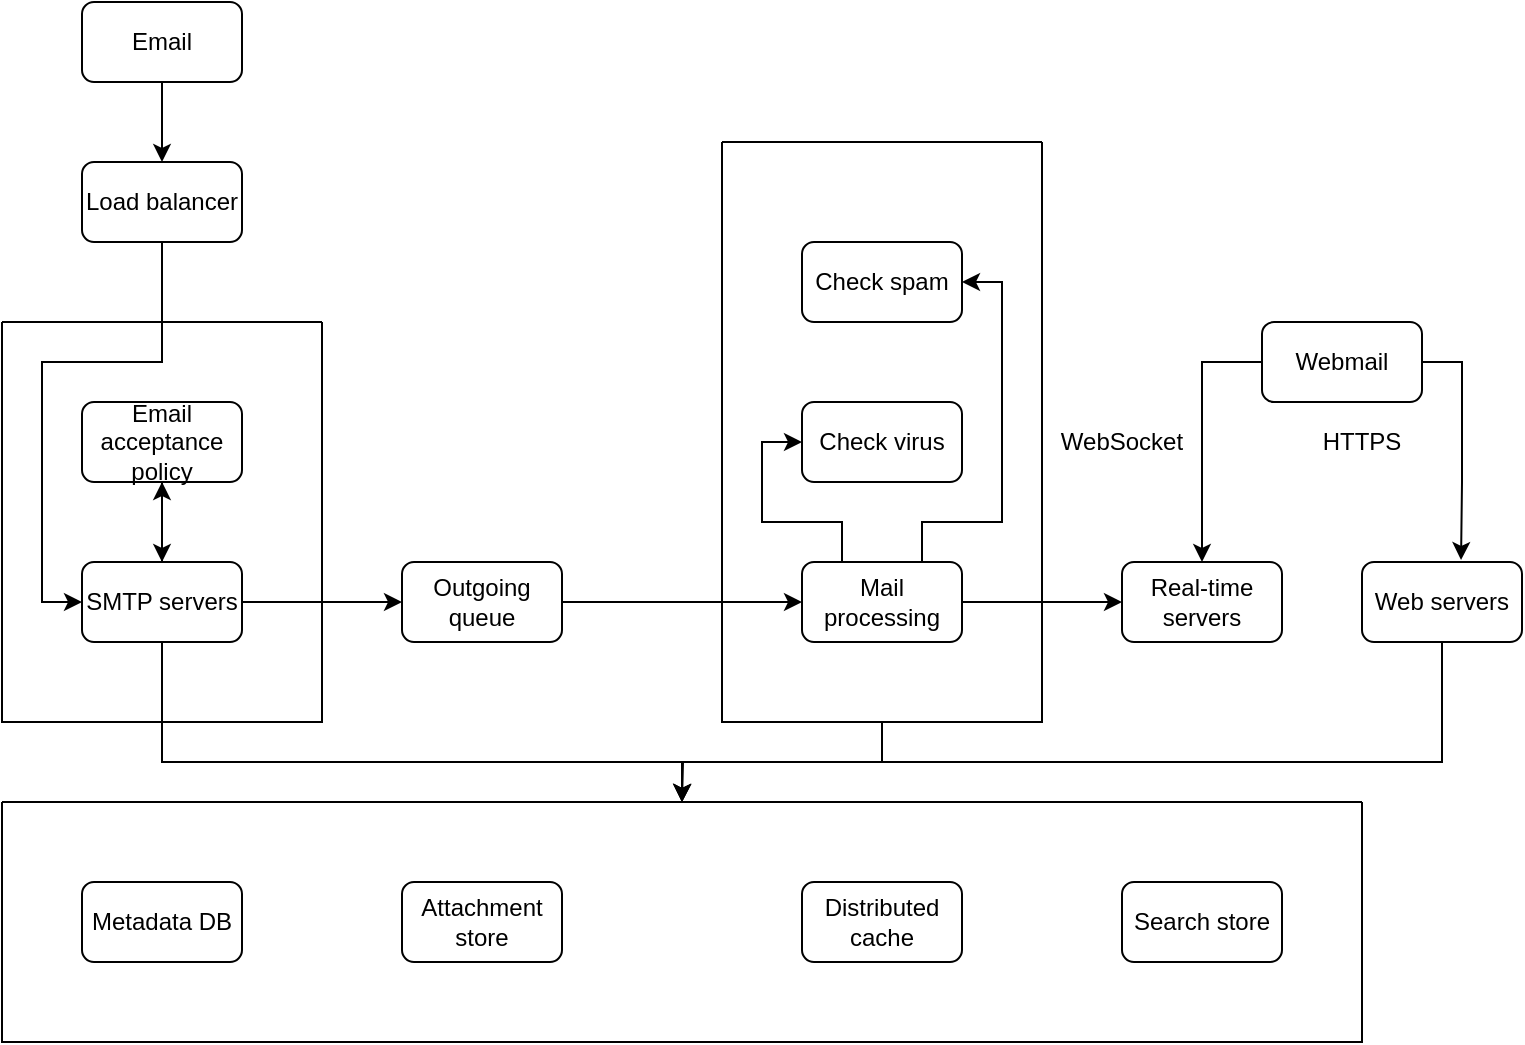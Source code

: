 <mxfile version="24.3.1" type="device">
  <diagram id="YrfzH3xwVrYN7FTBeiER" name="Page-1">
    <mxGraphModel dx="882" dy="578" grid="1" gridSize="10" guides="1" tooltips="1" connect="1" arrows="1" fold="1" page="1" pageScale="1" pageWidth="850" pageHeight="1100" math="0" shadow="0">
      <root>
        <mxCell id="0" />
        <mxCell id="1" parent="0" />
        <mxCell id="W2C-pqZ3fu2_AHB15Ob1-2" value="Metadata DB" style="rounded=1;whiteSpace=wrap;html=1;" parent="1" vertex="1">
          <mxGeometry x="120" y="480" width="80" height="40" as="geometry" />
        </mxCell>
        <mxCell id="W2C-pqZ3fu2_AHB15Ob1-3" value="Attachment store" style="rounded=1;whiteSpace=wrap;html=1;" parent="1" vertex="1">
          <mxGeometry x="280" y="480" width="80" height="40" as="geometry" />
        </mxCell>
        <mxCell id="W2C-pqZ3fu2_AHB15Ob1-4" value="Distributed cache" style="rounded=1;whiteSpace=wrap;html=1;" parent="1" vertex="1">
          <mxGeometry x="480" y="480" width="80" height="40" as="geometry" />
        </mxCell>
        <mxCell id="W2C-pqZ3fu2_AHB15Ob1-5" value="Search store" style="rounded=1;whiteSpace=wrap;html=1;" parent="1" vertex="1">
          <mxGeometry x="640" y="480" width="80" height="40" as="geometry" />
        </mxCell>
        <mxCell id="W2C-pqZ3fu2_AHB15Ob1-12" value="" style="swimlane;startSize=0;" parent="1" vertex="1">
          <mxGeometry x="80" y="440" width="680" height="120" as="geometry" />
        </mxCell>
        <mxCell id="EYAoF9VQQBNejwMc4ofB-10" style="edgeStyle=orthogonalEdgeStyle;rounded=0;orthogonalLoop=1;jettySize=auto;html=1;exitX=0.5;exitY=1;exitDx=0;exitDy=0;entryX=0.5;entryY=0;entryDx=0;entryDy=0;" parent="1" source="EYAoF9VQQBNejwMc4ofB-1" target="EYAoF9VQQBNejwMc4ofB-2" edge="1">
          <mxGeometry relative="1" as="geometry" />
        </mxCell>
        <mxCell id="EYAoF9VQQBNejwMc4ofB-1" value="Email acceptance policy" style="rounded=1;whiteSpace=wrap;html=1;" parent="1" vertex="1">
          <mxGeometry x="120" y="240" width="80" height="40" as="geometry" />
        </mxCell>
        <mxCell id="8WxYDBLnWtcnO8M_j0uD-5" style="edgeStyle=orthogonalEdgeStyle;rounded=0;orthogonalLoop=1;jettySize=auto;html=1;exitX=1;exitY=0.5;exitDx=0;exitDy=0;entryX=0;entryY=0.5;entryDx=0;entryDy=0;" edge="1" parent="1" source="EYAoF9VQQBNejwMc4ofB-2" target="EYAoF9VQQBNejwMc4ofB-5">
          <mxGeometry relative="1" as="geometry" />
        </mxCell>
        <mxCell id="8WxYDBLnWtcnO8M_j0uD-6" style="edgeStyle=orthogonalEdgeStyle;rounded=0;orthogonalLoop=1;jettySize=auto;html=1;exitX=0.5;exitY=1;exitDx=0;exitDy=0;entryX=0.5;entryY=0;entryDx=0;entryDy=0;" edge="1" parent="1" source="EYAoF9VQQBNejwMc4ofB-2" target="W2C-pqZ3fu2_AHB15Ob1-12">
          <mxGeometry relative="1" as="geometry">
            <Array as="points">
              <mxPoint x="160" y="420" />
              <mxPoint x="420" y="420" />
            </Array>
          </mxGeometry>
        </mxCell>
        <mxCell id="8WxYDBLnWtcnO8M_j0uD-42" style="edgeStyle=orthogonalEdgeStyle;rounded=0;orthogonalLoop=1;jettySize=auto;html=1;exitX=0.5;exitY=0;exitDx=0;exitDy=0;entryX=0.5;entryY=1;entryDx=0;entryDy=0;" edge="1" parent="1" source="EYAoF9VQQBNejwMc4ofB-2" target="EYAoF9VQQBNejwMc4ofB-1">
          <mxGeometry relative="1" as="geometry" />
        </mxCell>
        <mxCell id="EYAoF9VQQBNejwMc4ofB-2" value="SMTP servers" style="rounded=1;whiteSpace=wrap;html=1;" parent="1" vertex="1">
          <mxGeometry x="120" y="320" width="80" height="40" as="geometry" />
        </mxCell>
        <mxCell id="EYAoF9VQQBNejwMc4ofB-19" style="edgeStyle=orthogonalEdgeStyle;rounded=0;orthogonalLoop=1;jettySize=auto;html=1;exitX=1;exitY=0.5;exitDx=0;exitDy=0;entryX=0;entryY=0.5;entryDx=0;entryDy=0;" parent="1" source="EYAoF9VQQBNejwMc4ofB-5" target="EYAoF9VQQBNejwMc4ofB-18" edge="1">
          <mxGeometry relative="1" as="geometry" />
        </mxCell>
        <mxCell id="EYAoF9VQQBNejwMc4ofB-5" value="Outgoing queue" style="rounded=1;whiteSpace=wrap;html=1;" parent="1" vertex="1">
          <mxGeometry x="280" y="320" width="80" height="40" as="geometry" />
        </mxCell>
        <mxCell id="EYAoF9VQQBNejwMc4ofB-26" style="edgeStyle=orthogonalEdgeStyle;rounded=0;orthogonalLoop=1;jettySize=auto;html=1;exitX=0.5;exitY=1;exitDx=0;exitDy=0;" parent="1" source="EYAoF9VQQBNejwMc4ofB-11" edge="1">
          <mxGeometry relative="1" as="geometry">
            <mxPoint x="420" y="440" as="targetPoint" />
          </mxGeometry>
        </mxCell>
        <mxCell id="EYAoF9VQQBNejwMc4ofB-11" value="" style="swimlane;startSize=0;" parent="1" vertex="1">
          <mxGeometry x="440" y="110" width="160" height="290" as="geometry" />
        </mxCell>
        <mxCell id="EYAoF9VQQBNejwMc4ofB-13" value="Check virus" style="rounded=1;whiteSpace=wrap;html=1;" parent="EYAoF9VQQBNejwMc4ofB-11" vertex="1">
          <mxGeometry x="40" y="130" width="80" height="40" as="geometry" />
        </mxCell>
        <mxCell id="EYAoF9VQQBNejwMc4ofB-14" value="Check spam" style="rounded=1;whiteSpace=wrap;html=1;" parent="EYAoF9VQQBNejwMc4ofB-11" vertex="1">
          <mxGeometry x="40" y="50" width="80" height="40" as="geometry" />
        </mxCell>
        <mxCell id="8WxYDBLnWtcnO8M_j0uD-1" style="edgeStyle=orthogonalEdgeStyle;rounded=0;orthogonalLoop=1;jettySize=auto;html=1;exitX=0.25;exitY=0;exitDx=0;exitDy=0;entryX=0;entryY=0.5;entryDx=0;entryDy=0;" edge="1" parent="EYAoF9VQQBNejwMc4ofB-11" source="EYAoF9VQQBNejwMc4ofB-18" target="EYAoF9VQQBNejwMc4ofB-13">
          <mxGeometry relative="1" as="geometry" />
        </mxCell>
        <mxCell id="8WxYDBLnWtcnO8M_j0uD-3" style="edgeStyle=orthogonalEdgeStyle;rounded=0;orthogonalLoop=1;jettySize=auto;html=1;exitX=0.75;exitY=0;exitDx=0;exitDy=0;entryX=1;entryY=0.5;entryDx=0;entryDy=0;" edge="1" parent="EYAoF9VQQBNejwMc4ofB-11" source="EYAoF9VQQBNejwMc4ofB-18" target="EYAoF9VQQBNejwMc4ofB-14">
          <mxGeometry relative="1" as="geometry">
            <Array as="points">
              <mxPoint x="100" y="190" />
              <mxPoint x="140" y="190" />
              <mxPoint x="140" y="70" />
            </Array>
          </mxGeometry>
        </mxCell>
        <mxCell id="EYAoF9VQQBNejwMc4ofB-18" value="Mail processing" style="rounded=1;whiteSpace=wrap;html=1;" parent="EYAoF9VQQBNejwMc4ofB-11" vertex="1">
          <mxGeometry x="40" y="210" width="80" height="40" as="geometry" />
        </mxCell>
        <mxCell id="EYAoF9VQQBNejwMc4ofB-15" value="Real-time servers" style="rounded=1;whiteSpace=wrap;html=1;" parent="1" vertex="1">
          <mxGeometry x="640" y="320" width="80" height="40" as="geometry" />
        </mxCell>
        <mxCell id="EYAoF9VQQBNejwMc4ofB-20" style="edgeStyle=orthogonalEdgeStyle;rounded=0;orthogonalLoop=1;jettySize=auto;html=1;exitX=1;exitY=0.5;exitDx=0;exitDy=0;" parent="1" source="EYAoF9VQQBNejwMc4ofB-18" target="EYAoF9VQQBNejwMc4ofB-15" edge="1">
          <mxGeometry relative="1" as="geometry" />
        </mxCell>
        <mxCell id="8WxYDBLnWtcnO8M_j0uD-4" value="" style="swimlane;startSize=0;" vertex="1" parent="1">
          <mxGeometry x="80" y="200" width="160" height="200" as="geometry" />
        </mxCell>
        <mxCell id="8WxYDBLnWtcnO8M_j0uD-41" style="edgeStyle=orthogonalEdgeStyle;rounded=0;orthogonalLoop=1;jettySize=auto;html=1;exitX=0.5;exitY=1;exitDx=0;exitDy=0;entryX=0;entryY=0.5;entryDx=0;entryDy=0;" edge="1" parent="1" source="8WxYDBLnWtcnO8M_j0uD-36" target="EYAoF9VQQBNejwMc4ofB-2">
          <mxGeometry relative="1" as="geometry">
            <Array as="points">
              <mxPoint x="160" y="220" />
              <mxPoint x="100" y="220" />
              <mxPoint x="100" y="340" />
            </Array>
          </mxGeometry>
        </mxCell>
        <mxCell id="8WxYDBLnWtcnO8M_j0uD-36" value="Load balancer" style="rounded=1;whiteSpace=wrap;html=1;" vertex="1" parent="1">
          <mxGeometry x="120" y="120" width="80" height="40" as="geometry" />
        </mxCell>
        <mxCell id="8WxYDBLnWtcnO8M_j0uD-40" style="edgeStyle=orthogonalEdgeStyle;rounded=0;orthogonalLoop=1;jettySize=auto;html=1;exitX=0.5;exitY=1;exitDx=0;exitDy=0;entryX=0.5;entryY=0;entryDx=0;entryDy=0;" edge="1" parent="1" source="8WxYDBLnWtcnO8M_j0uD-37" target="8WxYDBLnWtcnO8M_j0uD-36">
          <mxGeometry relative="1" as="geometry" />
        </mxCell>
        <mxCell id="8WxYDBLnWtcnO8M_j0uD-37" value="Email" style="rounded=1;whiteSpace=wrap;html=1;" vertex="1" parent="1">
          <mxGeometry x="120" y="40" width="80" height="40" as="geometry" />
        </mxCell>
        <mxCell id="8WxYDBLnWtcnO8M_j0uD-47" style="edgeStyle=orthogonalEdgeStyle;rounded=0;orthogonalLoop=1;jettySize=auto;html=1;exitX=0.5;exitY=1;exitDx=0;exitDy=0;entryX=0.5;entryY=0;entryDx=0;entryDy=0;" edge="1" parent="1" source="8WxYDBLnWtcnO8M_j0uD-38" target="W2C-pqZ3fu2_AHB15Ob1-12">
          <mxGeometry relative="1" as="geometry">
            <Array as="points">
              <mxPoint x="800" y="420" />
              <mxPoint x="420" y="420" />
            </Array>
          </mxGeometry>
        </mxCell>
        <mxCell id="8WxYDBLnWtcnO8M_j0uD-38" value="Web servers" style="rounded=1;whiteSpace=wrap;html=1;" vertex="1" parent="1">
          <mxGeometry x="760" y="320" width="80" height="40" as="geometry" />
        </mxCell>
        <mxCell id="8WxYDBLnWtcnO8M_j0uD-43" style="edgeStyle=orthogonalEdgeStyle;rounded=0;orthogonalLoop=1;jettySize=auto;html=1;exitX=0;exitY=0.5;exitDx=0;exitDy=0;" edge="1" parent="1" source="8WxYDBLnWtcnO8M_j0uD-39" target="EYAoF9VQQBNejwMc4ofB-15">
          <mxGeometry relative="1" as="geometry" />
        </mxCell>
        <mxCell id="8WxYDBLnWtcnO8M_j0uD-39" value="Webmail" style="rounded=1;whiteSpace=wrap;html=1;" vertex="1" parent="1">
          <mxGeometry x="710" y="200" width="80" height="40" as="geometry" />
        </mxCell>
        <mxCell id="8WxYDBLnWtcnO8M_j0uD-44" style="edgeStyle=orthogonalEdgeStyle;rounded=0;orthogonalLoop=1;jettySize=auto;html=1;exitX=1;exitY=0.5;exitDx=0;exitDy=0;entryX=0.619;entryY=-0.025;entryDx=0;entryDy=0;entryPerimeter=0;" edge="1" parent="1" source="8WxYDBLnWtcnO8M_j0uD-39" target="8WxYDBLnWtcnO8M_j0uD-38">
          <mxGeometry relative="1" as="geometry" />
        </mxCell>
        <mxCell id="8WxYDBLnWtcnO8M_j0uD-45" value="WebSocket" style="text;html=1;align=center;verticalAlign=middle;whiteSpace=wrap;rounded=0;" vertex="1" parent="1">
          <mxGeometry x="600" y="240" width="80" height="40" as="geometry" />
        </mxCell>
        <mxCell id="8WxYDBLnWtcnO8M_j0uD-46" value="HTTPS" style="text;html=1;align=center;verticalAlign=middle;whiteSpace=wrap;rounded=0;" vertex="1" parent="1">
          <mxGeometry x="720" y="240" width="80" height="40" as="geometry" />
        </mxCell>
      </root>
    </mxGraphModel>
  </diagram>
</mxfile>
